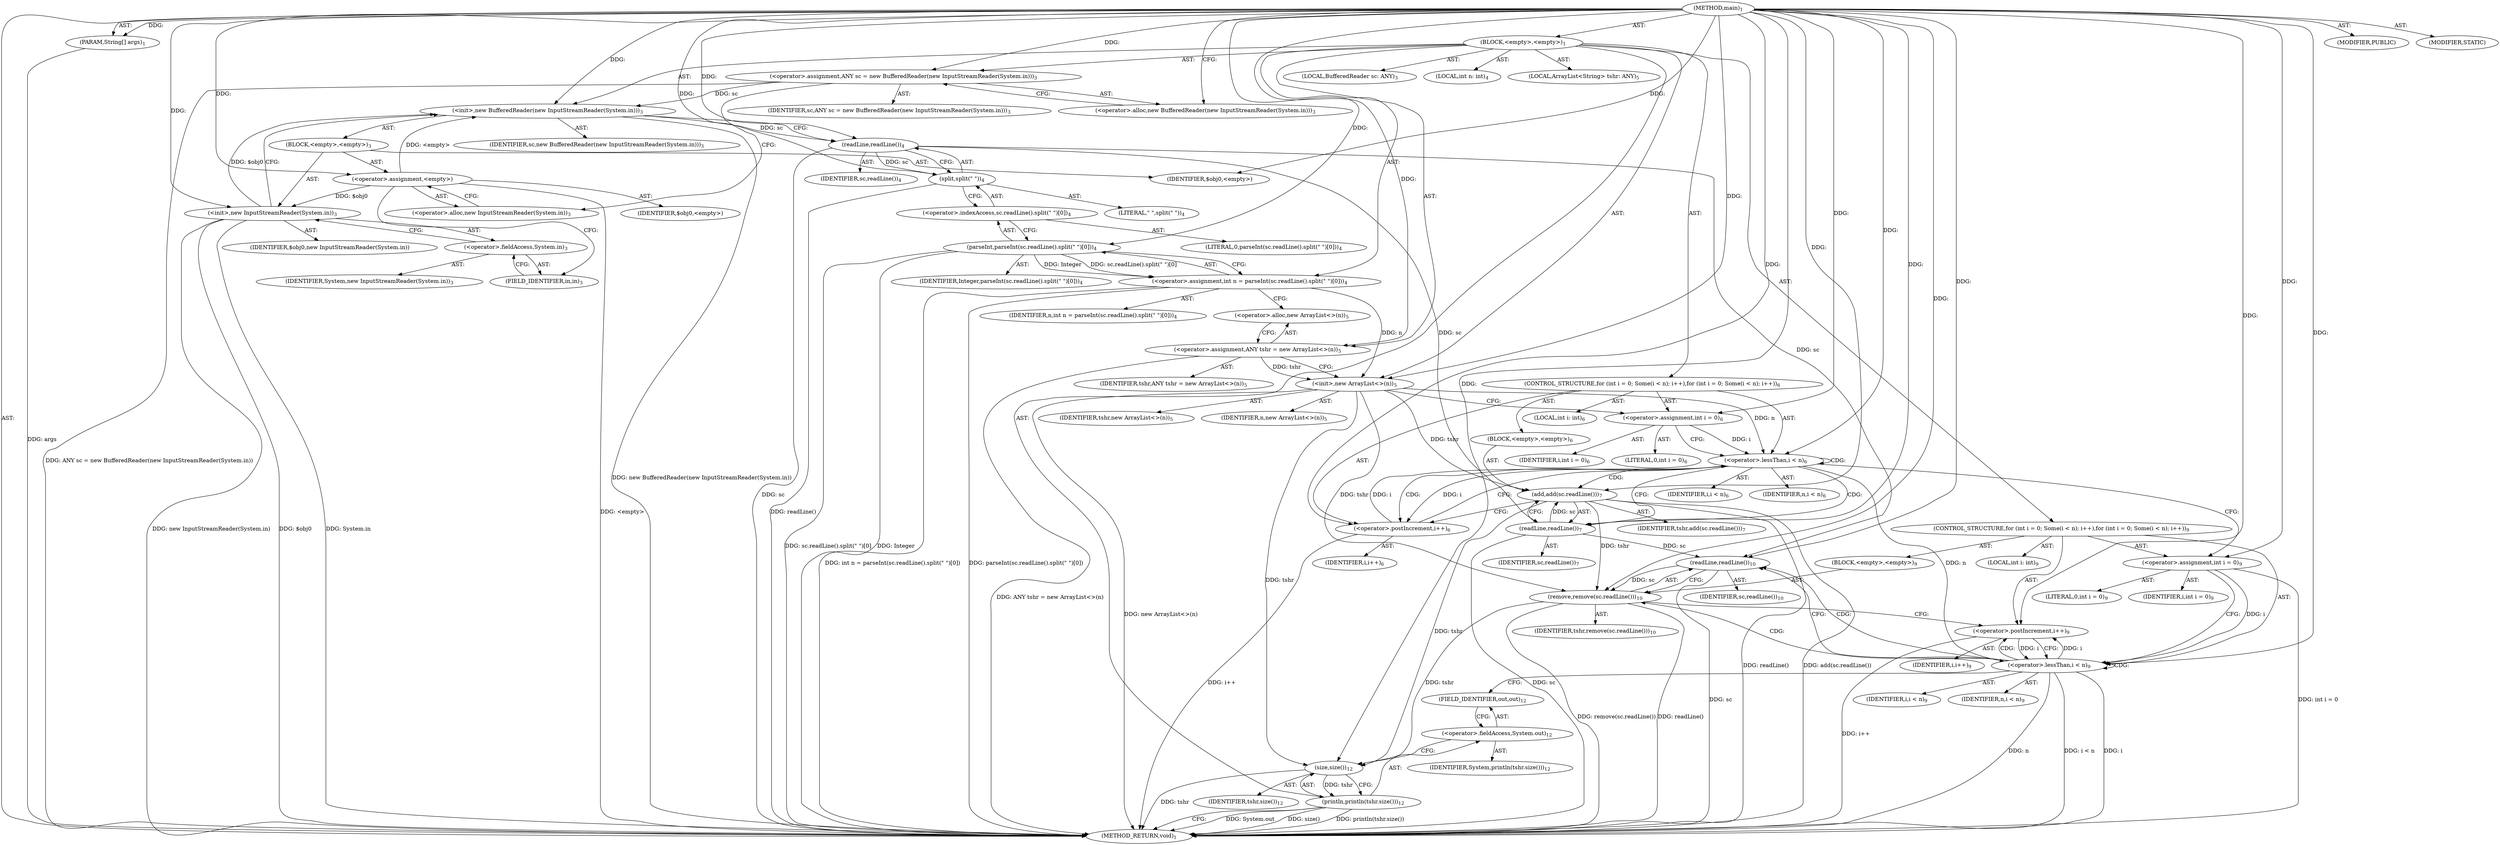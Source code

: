 digraph "main" {  
"21" [label = <(METHOD,main)<SUB>1</SUB>> ]
"22" [label = <(PARAM,String[] args)<SUB>1</SUB>> ]
"23" [label = <(BLOCK,&lt;empty&gt;,&lt;empty&gt;)<SUB>1</SUB>> ]
"4" [label = <(LOCAL,BufferedReader sc: ANY)<SUB>3</SUB>> ]
"24" [label = <(&lt;operator&gt;.assignment,ANY sc = new BufferedReader(new InputStreamReader(System.in)))<SUB>3</SUB>> ]
"25" [label = <(IDENTIFIER,sc,ANY sc = new BufferedReader(new InputStreamReader(System.in)))<SUB>3</SUB>> ]
"26" [label = <(&lt;operator&gt;.alloc,new BufferedReader(new InputStreamReader(System.in)))<SUB>3</SUB>> ]
"27" [label = <(&lt;init&gt;,new BufferedReader(new InputStreamReader(System.in)))<SUB>3</SUB>> ]
"3" [label = <(IDENTIFIER,sc,new BufferedReader(new InputStreamReader(System.in)))<SUB>3</SUB>> ]
"28" [label = <(BLOCK,&lt;empty&gt;,&lt;empty&gt;)<SUB>3</SUB>> ]
"29" [label = <(&lt;operator&gt;.assignment,&lt;empty&gt;)> ]
"30" [label = <(IDENTIFIER,$obj0,&lt;empty&gt;)> ]
"31" [label = <(&lt;operator&gt;.alloc,new InputStreamReader(System.in))<SUB>3</SUB>> ]
"32" [label = <(&lt;init&gt;,new InputStreamReader(System.in))<SUB>3</SUB>> ]
"33" [label = <(IDENTIFIER,$obj0,new InputStreamReader(System.in))> ]
"34" [label = <(&lt;operator&gt;.fieldAccess,System.in)<SUB>3</SUB>> ]
"35" [label = <(IDENTIFIER,System,new InputStreamReader(System.in))<SUB>3</SUB>> ]
"36" [label = <(FIELD_IDENTIFIER,in,in)<SUB>3</SUB>> ]
"37" [label = <(IDENTIFIER,$obj0,&lt;empty&gt;)> ]
"38" [label = <(LOCAL,int n: int)<SUB>4</SUB>> ]
"39" [label = <(&lt;operator&gt;.assignment,int n = parseInt(sc.readLine().split(&quot; &quot;)[0]))<SUB>4</SUB>> ]
"40" [label = <(IDENTIFIER,n,int n = parseInt(sc.readLine().split(&quot; &quot;)[0]))<SUB>4</SUB>> ]
"41" [label = <(parseInt,parseInt(sc.readLine().split(&quot; &quot;)[0]))<SUB>4</SUB>> ]
"42" [label = <(IDENTIFIER,Integer,parseInt(sc.readLine().split(&quot; &quot;)[0]))<SUB>4</SUB>> ]
"43" [label = <(&lt;operator&gt;.indexAccess,sc.readLine().split(&quot; &quot;)[0])<SUB>4</SUB>> ]
"44" [label = <(split,split(&quot; &quot;))<SUB>4</SUB>> ]
"45" [label = <(readLine,readLine())<SUB>4</SUB>> ]
"46" [label = <(IDENTIFIER,sc,readLine())<SUB>4</SUB>> ]
"47" [label = <(LITERAL,&quot; &quot;,split(&quot; &quot;))<SUB>4</SUB>> ]
"48" [label = <(LITERAL,0,parseInt(sc.readLine().split(&quot; &quot;)[0]))<SUB>4</SUB>> ]
"6" [label = <(LOCAL,ArrayList&lt;String&gt; tshr: ANY)<SUB>5</SUB>> ]
"49" [label = <(&lt;operator&gt;.assignment,ANY tshr = new ArrayList&lt;&gt;(n))<SUB>5</SUB>> ]
"50" [label = <(IDENTIFIER,tshr,ANY tshr = new ArrayList&lt;&gt;(n))<SUB>5</SUB>> ]
"51" [label = <(&lt;operator&gt;.alloc,new ArrayList&lt;&gt;(n))<SUB>5</SUB>> ]
"52" [label = <(&lt;init&gt;,new ArrayList&lt;&gt;(n))<SUB>5</SUB>> ]
"5" [label = <(IDENTIFIER,tshr,new ArrayList&lt;&gt;(n))<SUB>5</SUB>> ]
"53" [label = <(IDENTIFIER,n,new ArrayList&lt;&gt;(n))<SUB>5</SUB>> ]
"54" [label = <(CONTROL_STRUCTURE,for (int i = 0; Some(i &lt; n); i++),for (int i = 0; Some(i &lt; n); i++))<SUB>6</SUB>> ]
"55" [label = <(LOCAL,int i: int)<SUB>6</SUB>> ]
"56" [label = <(&lt;operator&gt;.assignment,int i = 0)<SUB>6</SUB>> ]
"57" [label = <(IDENTIFIER,i,int i = 0)<SUB>6</SUB>> ]
"58" [label = <(LITERAL,0,int i = 0)<SUB>6</SUB>> ]
"59" [label = <(&lt;operator&gt;.lessThan,i &lt; n)<SUB>6</SUB>> ]
"60" [label = <(IDENTIFIER,i,i &lt; n)<SUB>6</SUB>> ]
"61" [label = <(IDENTIFIER,n,i &lt; n)<SUB>6</SUB>> ]
"62" [label = <(&lt;operator&gt;.postIncrement,i++)<SUB>6</SUB>> ]
"63" [label = <(IDENTIFIER,i,i++)<SUB>6</SUB>> ]
"64" [label = <(BLOCK,&lt;empty&gt;,&lt;empty&gt;)<SUB>6</SUB>> ]
"65" [label = <(add,add(sc.readLine()))<SUB>7</SUB>> ]
"66" [label = <(IDENTIFIER,tshr,add(sc.readLine()))<SUB>7</SUB>> ]
"67" [label = <(readLine,readLine())<SUB>7</SUB>> ]
"68" [label = <(IDENTIFIER,sc,readLine())<SUB>7</SUB>> ]
"69" [label = <(CONTROL_STRUCTURE,for (int i = 0; Some(i &lt; n); i++),for (int i = 0; Some(i &lt; n); i++))<SUB>9</SUB>> ]
"70" [label = <(LOCAL,int i: int)<SUB>9</SUB>> ]
"71" [label = <(&lt;operator&gt;.assignment,int i = 0)<SUB>9</SUB>> ]
"72" [label = <(IDENTIFIER,i,int i = 0)<SUB>9</SUB>> ]
"73" [label = <(LITERAL,0,int i = 0)<SUB>9</SUB>> ]
"74" [label = <(&lt;operator&gt;.lessThan,i &lt; n)<SUB>9</SUB>> ]
"75" [label = <(IDENTIFIER,i,i &lt; n)<SUB>9</SUB>> ]
"76" [label = <(IDENTIFIER,n,i &lt; n)<SUB>9</SUB>> ]
"77" [label = <(&lt;operator&gt;.postIncrement,i++)<SUB>9</SUB>> ]
"78" [label = <(IDENTIFIER,i,i++)<SUB>9</SUB>> ]
"79" [label = <(BLOCK,&lt;empty&gt;,&lt;empty&gt;)<SUB>9</SUB>> ]
"80" [label = <(remove,remove(sc.readLine()))<SUB>10</SUB>> ]
"81" [label = <(IDENTIFIER,tshr,remove(sc.readLine()))<SUB>10</SUB>> ]
"82" [label = <(readLine,readLine())<SUB>10</SUB>> ]
"83" [label = <(IDENTIFIER,sc,readLine())<SUB>10</SUB>> ]
"84" [label = <(println,println(tshr.size()))<SUB>12</SUB>> ]
"85" [label = <(&lt;operator&gt;.fieldAccess,System.out)<SUB>12</SUB>> ]
"86" [label = <(IDENTIFIER,System,println(tshr.size()))<SUB>12</SUB>> ]
"87" [label = <(FIELD_IDENTIFIER,out,out)<SUB>12</SUB>> ]
"88" [label = <(size,size())<SUB>12</SUB>> ]
"89" [label = <(IDENTIFIER,tshr,size())<SUB>12</SUB>> ]
"90" [label = <(MODIFIER,PUBLIC)> ]
"91" [label = <(MODIFIER,STATIC)> ]
"92" [label = <(METHOD_RETURN,void)<SUB>1</SUB>> ]
  "21" -> "22"  [ label = "AST: "] 
  "21" -> "23"  [ label = "AST: "] 
  "21" -> "90"  [ label = "AST: "] 
  "21" -> "91"  [ label = "AST: "] 
  "21" -> "92"  [ label = "AST: "] 
  "23" -> "4"  [ label = "AST: "] 
  "23" -> "24"  [ label = "AST: "] 
  "23" -> "27"  [ label = "AST: "] 
  "23" -> "38"  [ label = "AST: "] 
  "23" -> "39"  [ label = "AST: "] 
  "23" -> "6"  [ label = "AST: "] 
  "23" -> "49"  [ label = "AST: "] 
  "23" -> "52"  [ label = "AST: "] 
  "23" -> "54"  [ label = "AST: "] 
  "23" -> "69"  [ label = "AST: "] 
  "23" -> "84"  [ label = "AST: "] 
  "24" -> "25"  [ label = "AST: "] 
  "24" -> "26"  [ label = "AST: "] 
  "27" -> "3"  [ label = "AST: "] 
  "27" -> "28"  [ label = "AST: "] 
  "28" -> "29"  [ label = "AST: "] 
  "28" -> "32"  [ label = "AST: "] 
  "28" -> "37"  [ label = "AST: "] 
  "29" -> "30"  [ label = "AST: "] 
  "29" -> "31"  [ label = "AST: "] 
  "32" -> "33"  [ label = "AST: "] 
  "32" -> "34"  [ label = "AST: "] 
  "34" -> "35"  [ label = "AST: "] 
  "34" -> "36"  [ label = "AST: "] 
  "39" -> "40"  [ label = "AST: "] 
  "39" -> "41"  [ label = "AST: "] 
  "41" -> "42"  [ label = "AST: "] 
  "41" -> "43"  [ label = "AST: "] 
  "43" -> "44"  [ label = "AST: "] 
  "43" -> "48"  [ label = "AST: "] 
  "44" -> "45"  [ label = "AST: "] 
  "44" -> "47"  [ label = "AST: "] 
  "45" -> "46"  [ label = "AST: "] 
  "49" -> "50"  [ label = "AST: "] 
  "49" -> "51"  [ label = "AST: "] 
  "52" -> "5"  [ label = "AST: "] 
  "52" -> "53"  [ label = "AST: "] 
  "54" -> "55"  [ label = "AST: "] 
  "54" -> "56"  [ label = "AST: "] 
  "54" -> "59"  [ label = "AST: "] 
  "54" -> "62"  [ label = "AST: "] 
  "54" -> "64"  [ label = "AST: "] 
  "56" -> "57"  [ label = "AST: "] 
  "56" -> "58"  [ label = "AST: "] 
  "59" -> "60"  [ label = "AST: "] 
  "59" -> "61"  [ label = "AST: "] 
  "62" -> "63"  [ label = "AST: "] 
  "64" -> "65"  [ label = "AST: "] 
  "65" -> "66"  [ label = "AST: "] 
  "65" -> "67"  [ label = "AST: "] 
  "67" -> "68"  [ label = "AST: "] 
  "69" -> "70"  [ label = "AST: "] 
  "69" -> "71"  [ label = "AST: "] 
  "69" -> "74"  [ label = "AST: "] 
  "69" -> "77"  [ label = "AST: "] 
  "69" -> "79"  [ label = "AST: "] 
  "71" -> "72"  [ label = "AST: "] 
  "71" -> "73"  [ label = "AST: "] 
  "74" -> "75"  [ label = "AST: "] 
  "74" -> "76"  [ label = "AST: "] 
  "77" -> "78"  [ label = "AST: "] 
  "79" -> "80"  [ label = "AST: "] 
  "80" -> "81"  [ label = "AST: "] 
  "80" -> "82"  [ label = "AST: "] 
  "82" -> "83"  [ label = "AST: "] 
  "84" -> "85"  [ label = "AST: "] 
  "84" -> "88"  [ label = "AST: "] 
  "85" -> "86"  [ label = "AST: "] 
  "85" -> "87"  [ label = "AST: "] 
  "88" -> "89"  [ label = "AST: "] 
  "24" -> "31"  [ label = "CFG: "] 
  "27" -> "45"  [ label = "CFG: "] 
  "39" -> "51"  [ label = "CFG: "] 
  "49" -> "52"  [ label = "CFG: "] 
  "52" -> "56"  [ label = "CFG: "] 
  "84" -> "92"  [ label = "CFG: "] 
  "26" -> "24"  [ label = "CFG: "] 
  "41" -> "39"  [ label = "CFG: "] 
  "51" -> "49"  [ label = "CFG: "] 
  "56" -> "59"  [ label = "CFG: "] 
  "59" -> "67"  [ label = "CFG: "] 
  "59" -> "71"  [ label = "CFG: "] 
  "62" -> "59"  [ label = "CFG: "] 
  "71" -> "74"  [ label = "CFG: "] 
  "74" -> "82"  [ label = "CFG: "] 
  "74" -> "87"  [ label = "CFG: "] 
  "77" -> "74"  [ label = "CFG: "] 
  "85" -> "88"  [ label = "CFG: "] 
  "88" -> "84"  [ label = "CFG: "] 
  "29" -> "36"  [ label = "CFG: "] 
  "32" -> "27"  [ label = "CFG: "] 
  "43" -> "41"  [ label = "CFG: "] 
  "65" -> "62"  [ label = "CFG: "] 
  "80" -> "77"  [ label = "CFG: "] 
  "87" -> "85"  [ label = "CFG: "] 
  "31" -> "29"  [ label = "CFG: "] 
  "34" -> "32"  [ label = "CFG: "] 
  "44" -> "43"  [ label = "CFG: "] 
  "67" -> "65"  [ label = "CFG: "] 
  "82" -> "80"  [ label = "CFG: "] 
  "36" -> "34"  [ label = "CFG: "] 
  "45" -> "44"  [ label = "CFG: "] 
  "21" -> "26"  [ label = "CFG: "] 
  "22" -> "92"  [ label = "DDG: args"] 
  "24" -> "92"  [ label = "DDG: ANY sc = new BufferedReader(new InputStreamReader(System.in))"] 
  "29" -> "92"  [ label = "DDG: &lt;empty&gt;"] 
  "32" -> "92"  [ label = "DDG: $obj0"] 
  "32" -> "92"  [ label = "DDG: System.in"] 
  "32" -> "92"  [ label = "DDG: new InputStreamReader(System.in)"] 
  "27" -> "92"  [ label = "DDG: new BufferedReader(new InputStreamReader(System.in))"] 
  "45" -> "92"  [ label = "DDG: sc"] 
  "44" -> "92"  [ label = "DDG: readLine()"] 
  "41" -> "92"  [ label = "DDG: sc.readLine().split(&quot; &quot;)[0]"] 
  "39" -> "92"  [ label = "DDG: parseInt(sc.readLine().split(&quot; &quot;)[0])"] 
  "39" -> "92"  [ label = "DDG: int n = parseInt(sc.readLine().split(&quot; &quot;)[0])"] 
  "49" -> "92"  [ label = "DDG: ANY tshr = new ArrayList&lt;&gt;(n)"] 
  "52" -> "92"  [ label = "DDG: new ArrayList&lt;&gt;(n)"] 
  "71" -> "92"  [ label = "DDG: int i = 0"] 
  "74" -> "92"  [ label = "DDG: i"] 
  "74" -> "92"  [ label = "DDG: n"] 
  "74" -> "92"  [ label = "DDG: i &lt; n"] 
  "84" -> "92"  [ label = "DDG: System.out"] 
  "88" -> "92"  [ label = "DDG: tshr"] 
  "84" -> "92"  [ label = "DDG: size()"] 
  "84" -> "92"  [ label = "DDG: println(tshr.size())"] 
  "82" -> "92"  [ label = "DDG: sc"] 
  "80" -> "92"  [ label = "DDG: readLine()"] 
  "80" -> "92"  [ label = "DDG: remove(sc.readLine())"] 
  "77" -> "92"  [ label = "DDG: i++"] 
  "67" -> "92"  [ label = "DDG: sc"] 
  "65" -> "92"  [ label = "DDG: readLine()"] 
  "65" -> "92"  [ label = "DDG: add(sc.readLine())"] 
  "62" -> "92"  [ label = "DDG: i++"] 
  "41" -> "92"  [ label = "DDG: Integer"] 
  "21" -> "22"  [ label = "DDG: "] 
  "21" -> "24"  [ label = "DDG: "] 
  "41" -> "39"  [ label = "DDG: Integer"] 
  "41" -> "39"  [ label = "DDG: sc.readLine().split(&quot; &quot;)[0]"] 
  "21" -> "49"  [ label = "DDG: "] 
  "24" -> "27"  [ label = "DDG: sc"] 
  "21" -> "27"  [ label = "DDG: "] 
  "29" -> "27"  [ label = "DDG: &lt;empty&gt;"] 
  "32" -> "27"  [ label = "DDG: $obj0"] 
  "49" -> "52"  [ label = "DDG: tshr"] 
  "21" -> "52"  [ label = "DDG: "] 
  "39" -> "52"  [ label = "DDG: n"] 
  "21" -> "56"  [ label = "DDG: "] 
  "21" -> "71"  [ label = "DDG: "] 
  "88" -> "84"  [ label = "DDG: tshr"] 
  "21" -> "29"  [ label = "DDG: "] 
  "21" -> "37"  [ label = "DDG: "] 
  "21" -> "41"  [ label = "DDG: "] 
  "56" -> "59"  [ label = "DDG: i"] 
  "62" -> "59"  [ label = "DDG: i"] 
  "21" -> "59"  [ label = "DDG: "] 
  "52" -> "59"  [ label = "DDG: n"] 
  "59" -> "62"  [ label = "DDG: i"] 
  "21" -> "62"  [ label = "DDG: "] 
  "71" -> "74"  [ label = "DDG: i"] 
  "77" -> "74"  [ label = "DDG: i"] 
  "21" -> "74"  [ label = "DDG: "] 
  "59" -> "74"  [ label = "DDG: n"] 
  "74" -> "77"  [ label = "DDG: i"] 
  "21" -> "77"  [ label = "DDG: "] 
  "52" -> "88"  [ label = "DDG: tshr"] 
  "80" -> "88"  [ label = "DDG: tshr"] 
  "65" -> "88"  [ label = "DDG: tshr"] 
  "21" -> "88"  [ label = "DDG: "] 
  "29" -> "32"  [ label = "DDG: $obj0"] 
  "21" -> "32"  [ label = "DDG: "] 
  "52" -> "65"  [ label = "DDG: tshr"] 
  "21" -> "65"  [ label = "DDG: "] 
  "67" -> "65"  [ label = "DDG: sc"] 
  "52" -> "80"  [ label = "DDG: tshr"] 
  "65" -> "80"  [ label = "DDG: tshr"] 
  "21" -> "80"  [ label = "DDG: "] 
  "82" -> "80"  [ label = "DDG: sc"] 
  "45" -> "44"  [ label = "DDG: sc"] 
  "21" -> "44"  [ label = "DDG: "] 
  "45" -> "67"  [ label = "DDG: sc"] 
  "21" -> "67"  [ label = "DDG: "] 
  "45" -> "82"  [ label = "DDG: sc"] 
  "67" -> "82"  [ label = "DDG: sc"] 
  "21" -> "82"  [ label = "DDG: "] 
  "27" -> "45"  [ label = "DDG: sc"] 
  "21" -> "45"  [ label = "DDG: "] 
  "59" -> "65"  [ label = "CDG: "] 
  "59" -> "59"  [ label = "CDG: "] 
  "59" -> "67"  [ label = "CDG: "] 
  "59" -> "62"  [ label = "CDG: "] 
  "74" -> "80"  [ label = "CDG: "] 
  "74" -> "77"  [ label = "CDG: "] 
  "74" -> "82"  [ label = "CDG: "] 
  "74" -> "74"  [ label = "CDG: "] 
}
